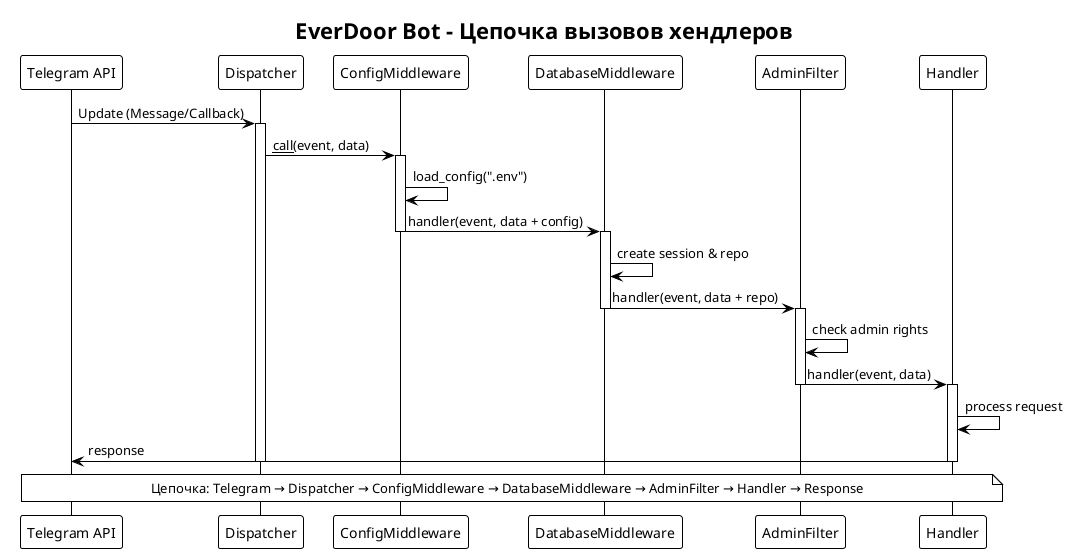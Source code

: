 @startuml EverDoor Handler Chain Sequence
!theme plain

title EverDoor Bot - Цепочка вызовов хендлеров

participant "Telegram API" as TG
participant "Dispatcher" as DISP
participant "ConfigMiddleware" as CM
participant "DatabaseMiddleware" as DM
participant "AdminFilter" as AF
participant "Handler" as H

TG -> DISP: Update (Message/Callback)
activate DISP

DISP -> CM: __call__(event, data)
activate CM
CM -> CM: load_config(".env")
CM -> DM: handler(event, data + config)
deactivate CM

activate DM
DM -> DM: create session & repo
DM -> AF: handler(event, data + repo)
deactivate DM

activate AF
AF -> AF: check admin rights
AF -> H: handler(event, data)
deactivate AF

activate H
H -> H: process request
H -> TG: response
deactivate H

deactivate DISP

note over TG, H
Цепочка: Telegram → Dispatcher → ConfigMiddleware → DatabaseMiddleware → AdminFilter → Handler → Response
end note

@enduml